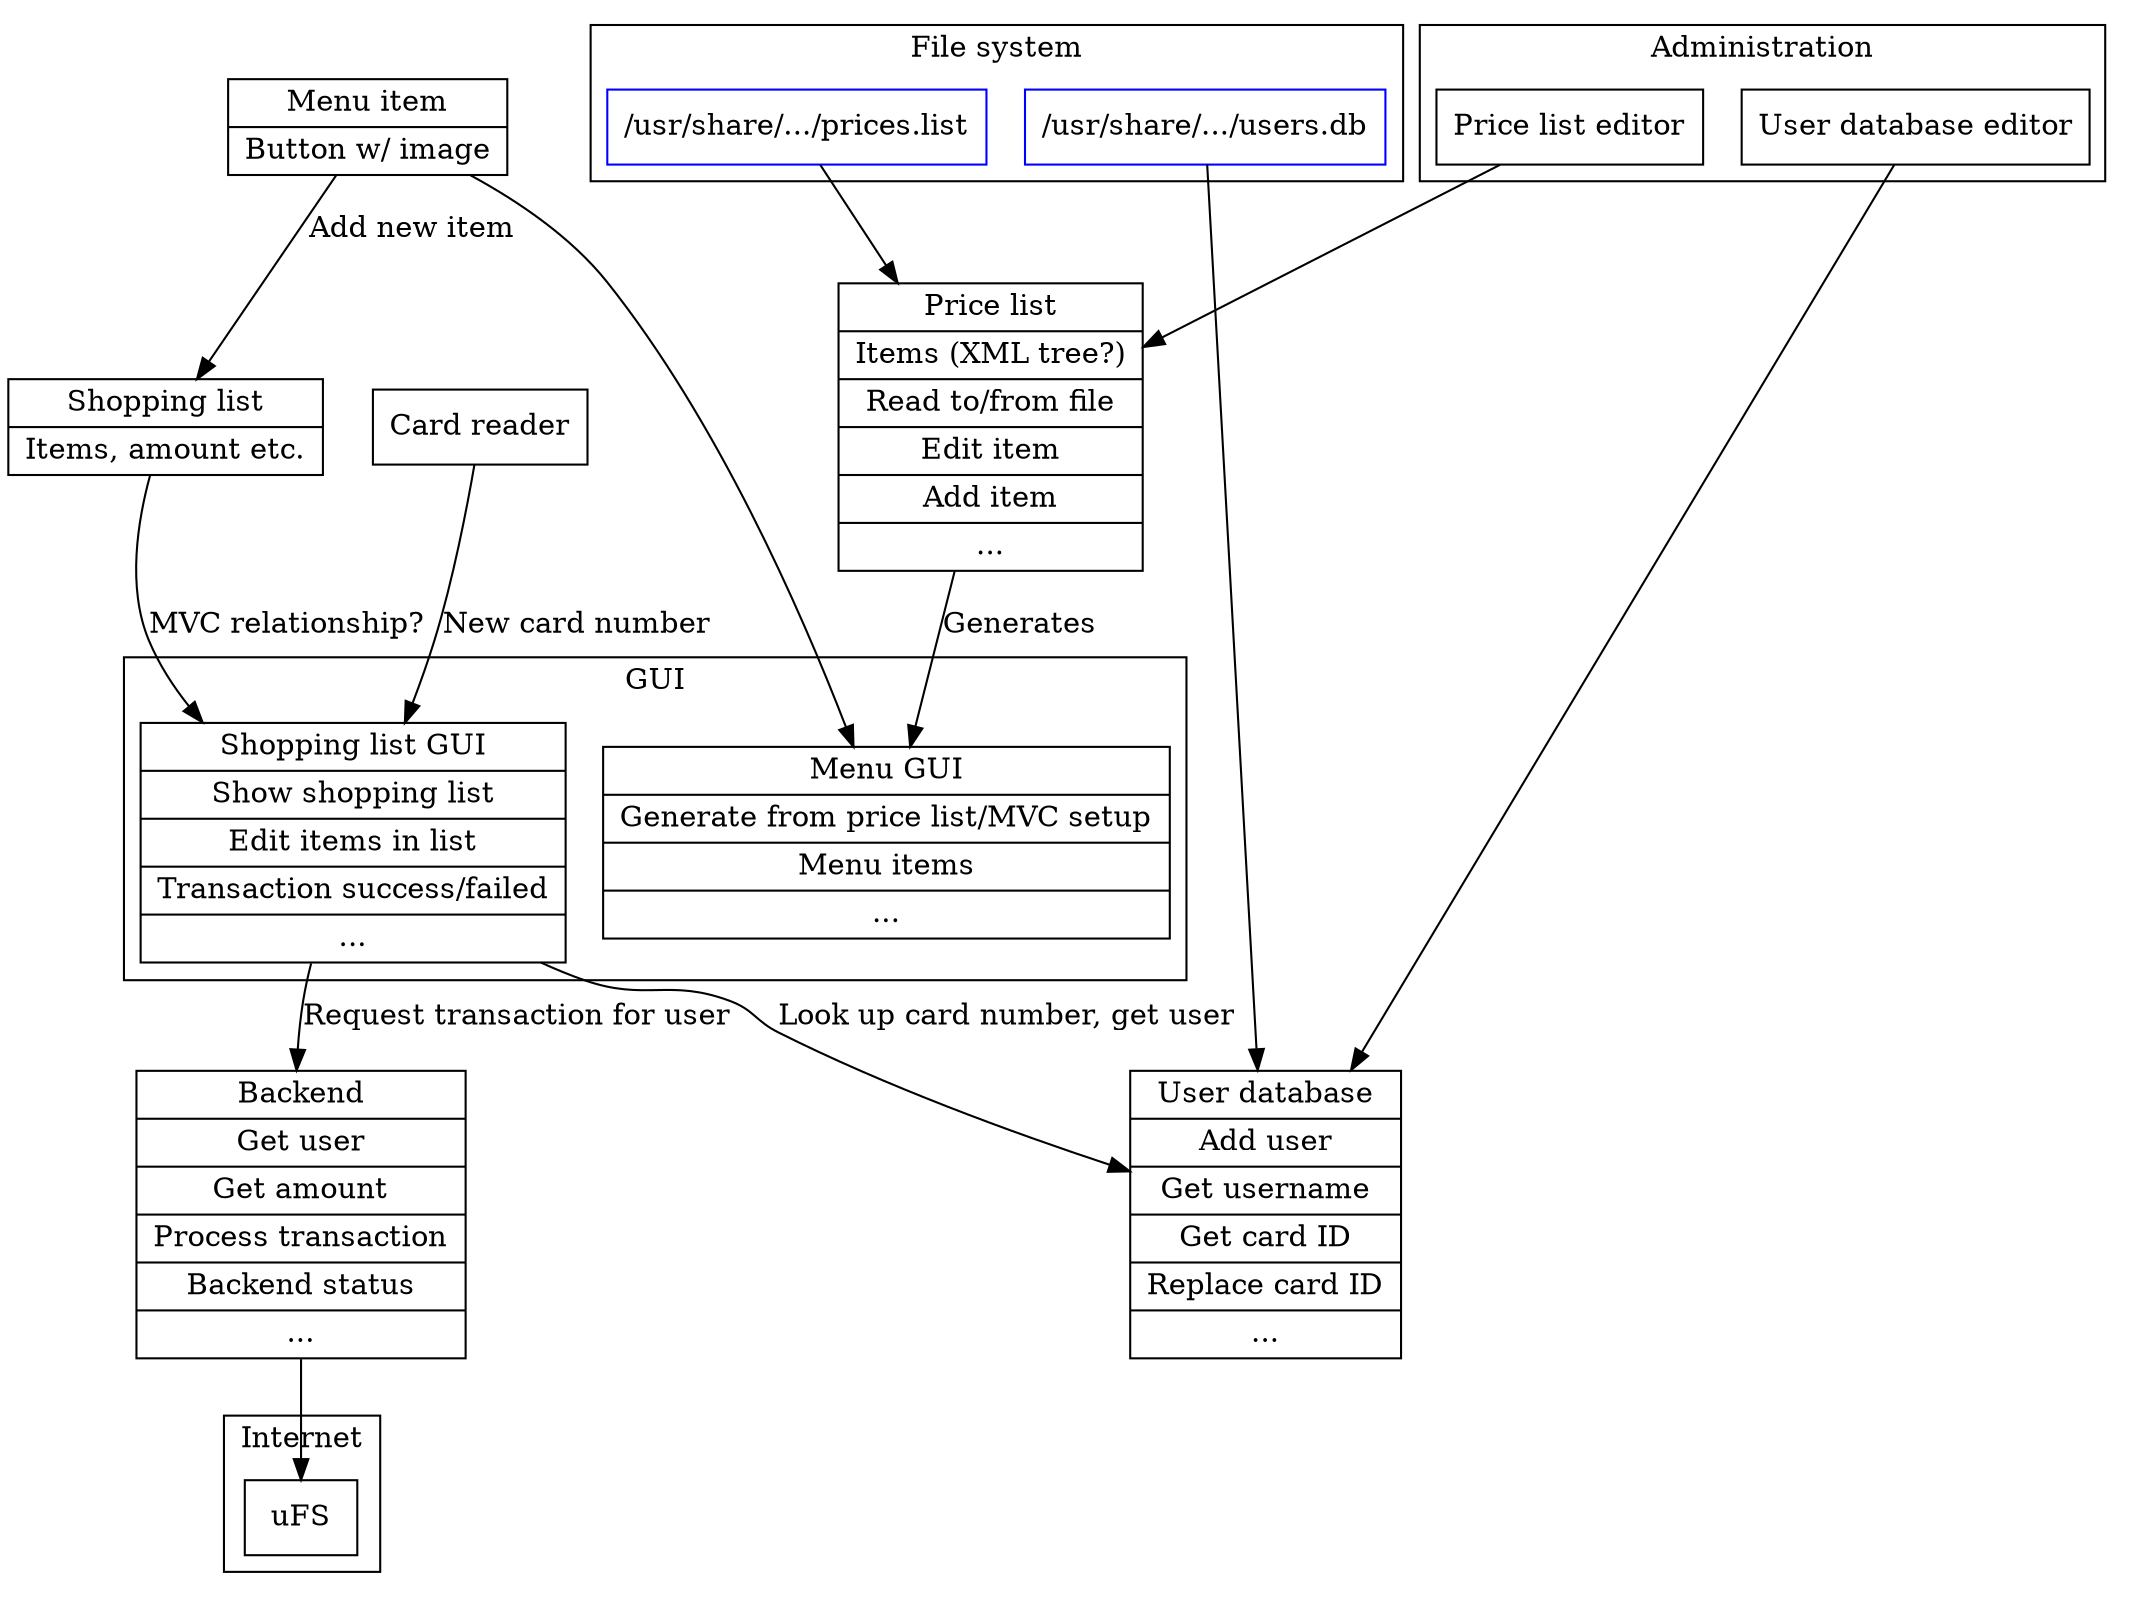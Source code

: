 digraph G {
	node[shape=box]
	subgraph clusterinternet{
		label="Internet"
		ufs[label="uFS"]
	}
		
	backend->ufs

	subgraph clusterfilesystem {
		label="File system"
		userdbfile[color=blue,label="/usr/share/.../users.db"]
		pricefile[color=blue,label="/usr/share/.../prices.list"]
	}

	subgraph clustergui{
		label="GUI"
		shoppinglistgui[shape=record,label="{ Shopping list GUI | Show shopping list | Edit items in list | Transaction success/failed | ... }"]
		menu[shape=record,label="{ Menu GUI | Generate from price list/MVC setup | Menu items | ... }"]
	}

	subgraph clusteradmingui{
		label="Administration"
		userdbeditor[label="User database editor"]
		pricelisteditor[label="Price list editor"]
	}

	backend[shape=record,label="{ Backend | Get user | Get amount | Process transaction | Backend status | ... }"]
	shoppinglist[shape=record,label="{ Shopping list | Items, amount etc. }"]
	cardreader[label="Card reader"]
	menuitem[shape=record,label="{ Menu item | Button w/ image }"]
	pricelist[shape=record,label="{ Price list | Items (XML tree?) | Read to/from file | Edit item | Add item | ... }"]
	userdb[shape=record,label="{ User database | Add user | Get username | Get card ID | Replace card ID | ... }"]
	

	cardreader->shoppinglistgui[label="New card number"]
	shoppinglist->shoppinglistgui[label="MVC relationship?"]
	userdbfile->userdb
	pricefile->pricelist
	pricelist->menu[label="Generates"]
	menuitem->menu
	menuitem->shoppinglist[label="Add new item"]

	pricelisteditor->pricelist
	userdbeditor->userdb
	shoppinglistgui->backend[label="Request transaction for user"]
	shoppinglistgui->userdb[label="Look up card number, get user"]
}
